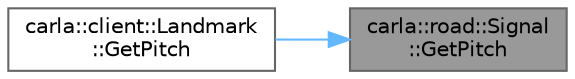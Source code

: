 digraph "carla::road::Signal::GetPitch"
{
 // INTERACTIVE_SVG=YES
 // LATEX_PDF_SIZE
  bgcolor="transparent";
  edge [fontname=Helvetica,fontsize=10,labelfontname=Helvetica,labelfontsize=10];
  node [fontname=Helvetica,fontsize=10,shape=box,height=0.2,width=0.4];
  rankdir="RL";
  Node1 [id="Node000001",label="carla::road::Signal\l::GetPitch",height=0.2,width=0.4,color="gray40", fillcolor="grey60", style="filled", fontcolor="black",tooltip=" "];
  Node1 -> Node2 [id="edge1_Node000001_Node000002",dir="back",color="steelblue1",style="solid",tooltip=" "];
  Node2 [id="Node000002",label="carla::client::Landmark\l::GetPitch",height=0.2,width=0.4,color="grey40", fillcolor="white", style="filled",URL="$d3/dc1/classcarla_1_1client_1_1Landmark.html#a1c5f091ec099d82bfb31802562142001",tooltip=" "];
}
